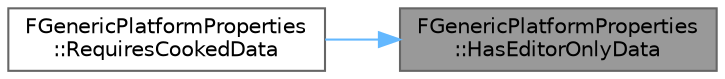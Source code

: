 digraph "FGenericPlatformProperties::HasEditorOnlyData"
{
 // INTERACTIVE_SVG=YES
 // LATEX_PDF_SIZE
  bgcolor="transparent";
  edge [fontname=Helvetica,fontsize=10,labelfontname=Helvetica,labelfontsize=10];
  node [fontname=Helvetica,fontsize=10,shape=box,height=0.2,width=0.4];
  rankdir="RL";
  Node1 [id="Node000001",label="FGenericPlatformProperties\l::HasEditorOnlyData",height=0.2,width=0.4,color="gray40", fillcolor="grey60", style="filled", fontcolor="black",tooltip="Gets whether this platform has Editor-only data."];
  Node1 -> Node2 [id="edge1_Node000001_Node000002",dir="back",color="steelblue1",style="solid",tooltip=" "];
  Node2 [id="Node000002",label="FGenericPlatformProperties\l::RequiresCookedData",height=0.2,width=0.4,color="grey40", fillcolor="white", style="filled",URL="$d4/dfa/structFGenericPlatformProperties.html#a4f75d338f24d833a605237c645cb2c45",tooltip="Checks whether this platform requires cooked data."];
}
